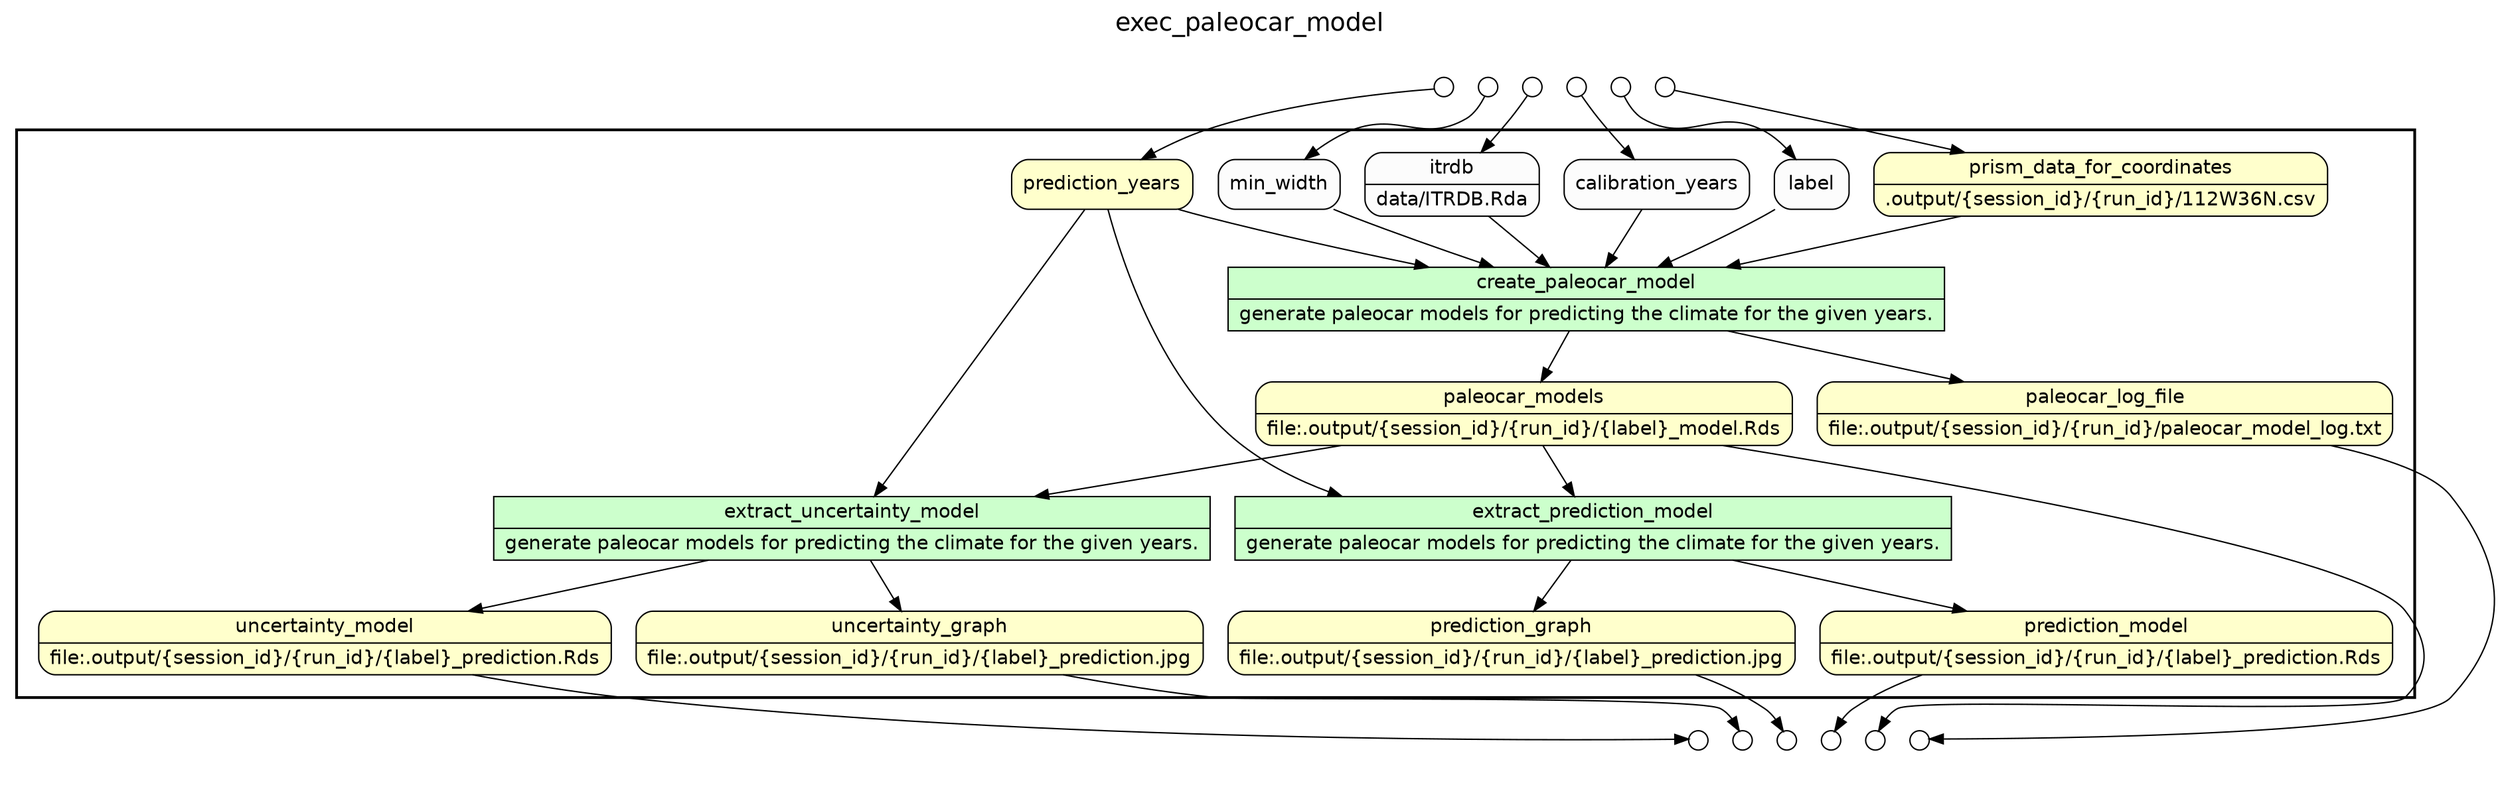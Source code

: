 
/* Start of top-level graph */
digraph Workflow {
rankdir=TB

/* Title for graph */
fontname=Helvetica; fontsize=18; labelloc=t
label=exec_paleocar_model

/* Start of double cluster for drawing box around nodes in workflow */
subgraph cluster_workflow_box_outer { label=""; color=black; penwidth=2
subgraph cluster_workflow_box_inner { label=""; penwidth=0

/* Style for nodes representing atomic programs in workflow */
node[shape=box style=filled fillcolor="#CCFFCC" peripheries=1 fontname=Helvetica]

/* Nodes representing atomic programs in workflow */
create_paleocar_model [shape=record rankdir=LR label="{<f0> create_paleocar_model |<f1> generate paleocar models for predicting the climate for the given years.}"];
extract_prediction_model [shape=record rankdir=LR label="{<f0> extract_prediction_model |<f1> generate paleocar models for predicting the climate for the given years.}"];
extract_uncertainty_model [shape=record rankdir=LR label="{<f0> extract_uncertainty_model |<f1> generate paleocar models for predicting the climate for the given years.}"];

/* Style for nodes representing non-parameter data channels in workflow */
node[shape=box style="rounded,filled" fillcolor="#FFFFCC" peripheries=1 fontname=Helvetica]

/* Nodes for non-parameter data channels in workflow */
prediction_years
prism_data_for_coordinates [shape=record rankdir=LR label="{<f0> prism_data_for_coordinates |<f1> .output/\{session_id\}/\{run_id\}/112W36N.csv}"];
paleocar_models [shape=record rankdir=LR label="{<f0> paleocar_models |<f1> file\:.output/\{session_id\}/\{run_id\}/\{label\}_model.Rds}"];
prediction_graph [shape=record rankdir=LR label="{<f0> prediction_graph |<f1> file\:.output/\{session_id\}/\{run_id\}/\{label\}_prediction.jpg}"];
prediction_model [shape=record rankdir=LR label="{<f0> prediction_model |<f1> file\:.output/\{session_id\}/\{run_id\}/\{label\}_prediction.Rds}"];
paleocar_log_file [shape=record rankdir=LR label="{<f0> paleocar_log_file |<f1> file\:.output/\{session_id\}/\{run_id\}/paleocar_model_log.txt}"];
uncertainty_model [shape=record rankdir=LR label="{<f0> uncertainty_model |<f1> file\:.output/\{session_id\}/\{run_id\}/\{label\}_prediction.Rds}"];
uncertainty_graph [shape=record rankdir=LR label="{<f0> uncertainty_graph |<f1> file\:.output/\{session_id\}/\{run_id\}/\{label\}_prediction.jpg}"];

/* Style for nodes representing parameter channels in workflow */
node[shape=box style="rounded,filled" fillcolor="#FCFCFC" peripheries=1 fontname=Helvetica]

/* Nodes representing parameter channels in workflow */
label
calibration_years
itrdb [shape=record rankdir=LR label="{<f0> itrdb |<f1> data/ITRDB.Rda}"];
min_width

/* Edges representing connections between programs and channels */
create_paleocar_model -> paleocar_models
create_paleocar_model -> paleocar_log_file
label -> create_paleocar_model
calibration_years -> create_paleocar_model
itrdb -> create_paleocar_model
min_width -> create_paleocar_model
prediction_years -> create_paleocar_model
prism_data_for_coordinates -> create_paleocar_model
extract_prediction_model -> prediction_graph
extract_prediction_model -> prediction_model
prediction_years -> extract_prediction_model
paleocar_models -> extract_prediction_model
extract_uncertainty_model -> uncertainty_graph
extract_uncertainty_model -> uncertainty_model
prediction_years -> extract_uncertainty_model
paleocar_models -> extract_uncertainty_model

/* End of double cluster for drawing box around nodes in workflow */
}}

/* Hidden double-cluster for grouping workflow input ports */
subgraph cluster_input_ports_group_outer { label=""; penwidth=0
subgraph cluster_input_ports_group_inner { label=""; penwidth=0

/* Style for nodes representing workflow input ports */
node[shape=circle style="rounded,filled" fillcolor="#FFFFFF" peripheries=1 fontname=Helvetica width=0.2]

/* Nodes representing workflow input ports */
prediction_years_input_port [label=""]
prism_data_for_coordinates_input_port [label=""]
itrdb_input_port [label=""]
calibration_years_input_port [label=""]
label_input_port [label=""]
min_width_input_port [label=""]

/* End of double-cluster for grouping workflow input ports */
}}

/* Hidden double-cluster for grouping workflow output ports */
subgraph cluster_output_ports_group_outer { label=""; penwidth=0
subgraph cluster_output_ports_group_inner { label=""; penwidth=0

/* Style for nodes representing workflow output ports */
node[shape=circle style="rounded,filled" fillcolor="#FFFFFF" peripheries=1 fontname=Helvetica width=0.2]

/* Nodes representing workflow output ports */
prediction_graph_output_port [label=""]
prediction_model_output_port [label=""]
paleocar_log_file_output_port [label=""]
uncertainty_model_output_port [label=""]
uncertainty_graph_output_port [label=""]
paleocar_models_output_port [label=""]

/* End of double-cluster for grouping workflow output ports */
}}

/* Edges from input ports to channels */
prediction_years_input_port -> prediction_years
prism_data_for_coordinates_input_port -> prism_data_for_coordinates
itrdb_input_port -> itrdb
calibration_years_input_port -> calibration_years
label_input_port -> label
min_width_input_port -> min_width

/* Edges from channels to output ports */
prediction_graph -> prediction_graph_output_port
prediction_model -> prediction_model_output_port
paleocar_log_file -> paleocar_log_file_output_port
uncertainty_model -> uncertainty_model_output_port
uncertainty_graph -> uncertainty_graph_output_port
paleocar_models -> paleocar_models_output_port

/* End of top-level graph */
}
